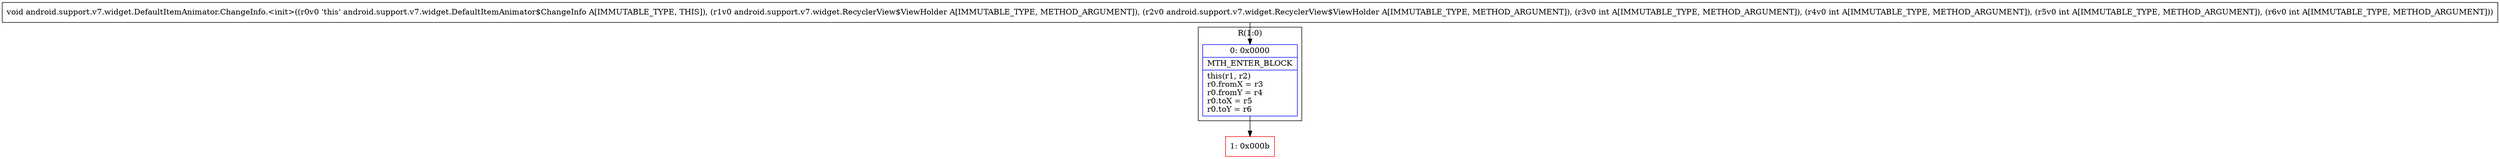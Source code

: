 digraph "CFG forandroid.support.v7.widget.DefaultItemAnimator.ChangeInfo.\<init\>(Landroid\/support\/v7\/widget\/RecyclerView$ViewHolder;Landroid\/support\/v7\/widget\/RecyclerView$ViewHolder;IIII)V" {
subgraph cluster_Region_1617955651 {
label = "R(1:0)";
node [shape=record,color=blue];
Node_0 [shape=record,label="{0\:\ 0x0000|MTH_ENTER_BLOCK\l|this(r1, r2)\lr0.fromX = r3\lr0.fromY = r4\lr0.toX = r5\lr0.toY = r6\l}"];
}
Node_1 [shape=record,color=red,label="{1\:\ 0x000b}"];
MethodNode[shape=record,label="{void android.support.v7.widget.DefaultItemAnimator.ChangeInfo.\<init\>((r0v0 'this' android.support.v7.widget.DefaultItemAnimator$ChangeInfo A[IMMUTABLE_TYPE, THIS]), (r1v0 android.support.v7.widget.RecyclerView$ViewHolder A[IMMUTABLE_TYPE, METHOD_ARGUMENT]), (r2v0 android.support.v7.widget.RecyclerView$ViewHolder A[IMMUTABLE_TYPE, METHOD_ARGUMENT]), (r3v0 int A[IMMUTABLE_TYPE, METHOD_ARGUMENT]), (r4v0 int A[IMMUTABLE_TYPE, METHOD_ARGUMENT]), (r5v0 int A[IMMUTABLE_TYPE, METHOD_ARGUMENT]), (r6v0 int A[IMMUTABLE_TYPE, METHOD_ARGUMENT])) }"];
MethodNode -> Node_0;
Node_0 -> Node_1;
}


